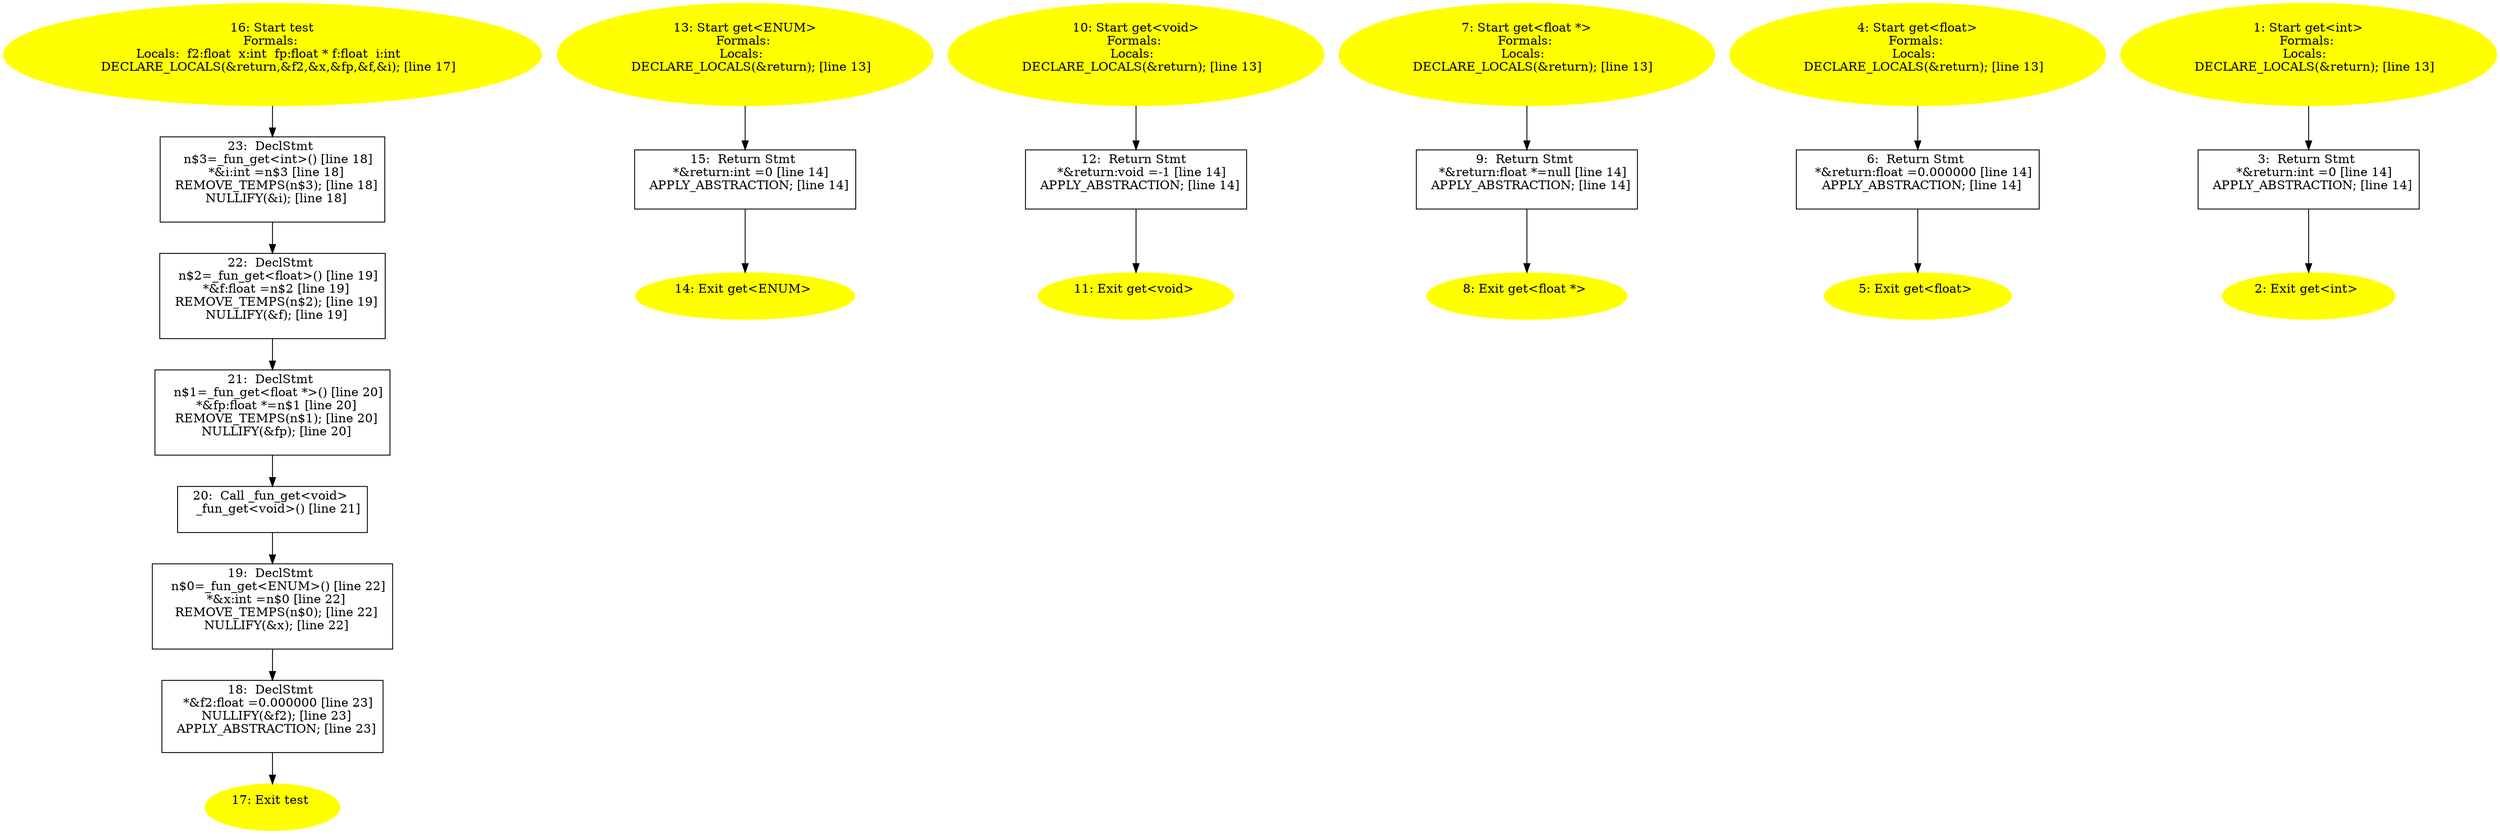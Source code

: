 /* @generated */
digraph iCFG {
23 [label="23:  DeclStmt \n   n$3=_fun_get<int>() [line 18]\n  *&i:int =n$3 [line 18]\n  REMOVE_TEMPS(n$3); [line 18]\n  NULLIFY(&i); [line 18]\n " shape="box"]
	

	 23 -> 22 ;
22 [label="22:  DeclStmt \n   n$2=_fun_get<float>() [line 19]\n  *&f:float =n$2 [line 19]\n  REMOVE_TEMPS(n$2); [line 19]\n  NULLIFY(&f); [line 19]\n " shape="box"]
	

	 22 -> 21 ;
21 [label="21:  DeclStmt \n   n$1=_fun_get<float *>() [line 20]\n  *&fp:float *=n$1 [line 20]\n  REMOVE_TEMPS(n$1); [line 20]\n  NULLIFY(&fp); [line 20]\n " shape="box"]
	

	 21 -> 20 ;
20 [label="20:  Call _fun_get<void> \n   _fun_get<void>() [line 21]\n " shape="box"]
	

	 20 -> 19 ;
19 [label="19:  DeclStmt \n   n$0=_fun_get<ENUM>() [line 22]\n  *&x:int =n$0 [line 22]\n  REMOVE_TEMPS(n$0); [line 22]\n  NULLIFY(&x); [line 22]\n " shape="box"]
	

	 19 -> 18 ;
18 [label="18:  DeclStmt \n   *&f2:float =0.000000 [line 23]\n  NULLIFY(&f2); [line 23]\n  APPLY_ABSTRACTION; [line 23]\n " shape="box"]
	

	 18 -> 17 ;
17 [label="17: Exit test \n  " color=yellow style=filled]
	

16 [label="16: Start test\nFormals: \nLocals:  f2:float  x:int  fp:float * f:float  i:int  \n   DECLARE_LOCALS(&return,&f2,&x,&fp,&f,&i); [line 17]\n " color=yellow style=filled]
	

	 16 -> 23 ;
15 [label="15:  Return Stmt \n   *&return:int =0 [line 14]\n  APPLY_ABSTRACTION; [line 14]\n " shape="box"]
	

	 15 -> 14 ;
14 [label="14: Exit get<ENUM> \n  " color=yellow style=filled]
	

13 [label="13: Start get<ENUM>\nFormals: \nLocals:  \n   DECLARE_LOCALS(&return); [line 13]\n " color=yellow style=filled]
	

	 13 -> 15 ;
12 [label="12:  Return Stmt \n   *&return:void =-1 [line 14]\n  APPLY_ABSTRACTION; [line 14]\n " shape="box"]
	

	 12 -> 11 ;
11 [label="11: Exit get<void> \n  " color=yellow style=filled]
	

10 [label="10: Start get<void>\nFormals: \nLocals:  \n   DECLARE_LOCALS(&return); [line 13]\n " color=yellow style=filled]
	

	 10 -> 12 ;
9 [label="9:  Return Stmt \n   *&return:float *=null [line 14]\n  APPLY_ABSTRACTION; [line 14]\n " shape="box"]
	

	 9 -> 8 ;
8 [label="8: Exit get<float *> \n  " color=yellow style=filled]
	

7 [label="7: Start get<float *>\nFormals: \nLocals:  \n   DECLARE_LOCALS(&return); [line 13]\n " color=yellow style=filled]
	

	 7 -> 9 ;
6 [label="6:  Return Stmt \n   *&return:float =0.000000 [line 14]\n  APPLY_ABSTRACTION; [line 14]\n " shape="box"]
	

	 6 -> 5 ;
5 [label="5: Exit get<float> \n  " color=yellow style=filled]
	

4 [label="4: Start get<float>\nFormals: \nLocals:  \n   DECLARE_LOCALS(&return); [line 13]\n " color=yellow style=filled]
	

	 4 -> 6 ;
3 [label="3:  Return Stmt \n   *&return:int =0 [line 14]\n  APPLY_ABSTRACTION; [line 14]\n " shape="box"]
	

	 3 -> 2 ;
2 [label="2: Exit get<int> \n  " color=yellow style=filled]
	

1 [label="1: Start get<int>\nFormals: \nLocals:  \n   DECLARE_LOCALS(&return); [line 13]\n " color=yellow style=filled]
	

	 1 -> 3 ;
}
